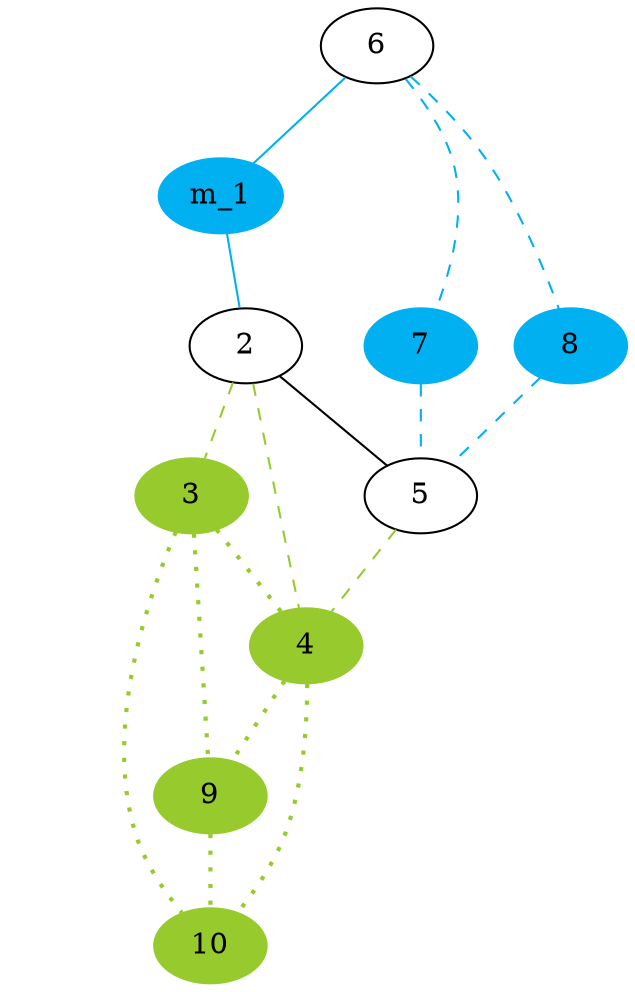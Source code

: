 graph G
{
6--1[color=transparent];
1--2[color=transparent];
1[color=transparent, fontcolor=transparent];
6--m_1 [color="#01B0F0"];
m_1--2[color="#01B0F0"];
m_1[color="#01B0F0", style="filled"];
6--11[color=transparent];
11--2[color=transparent];
11[color=transparent, fontcolor=transparent];
6--7[color="#01B0F0", style=dashed];
7--5[color="#01B0F0", style=dashed];
6--8[color="#01B0F0", style=dashed];
6[fontcolor=black, color=black];
8--5[color="#01B0F0", style=dashed];
2--3[color="#96CA2D", style=dashed];
2--4[color="#96CA2D", style=dashed];
2--5[color=black];
2[fontcolor=black, color=black];
5--4[color="#96CA2D", style=dashed];
7 [color="#01B0F0", style="filled"];
5 [fontcolor=black, color=black];
8 [color="#01B0F0", style="filled"];
3--4[style ="dotted, bold", color="#96CA2D"];
3--9[style = "dotted, bold", color="#96CA2D"];
3--10[style = "dotted, bold", color="#96CA2D"];
4--10[style = "dotted, bold", color="#96CA2D"];
4--9[style = "dotted, bold", color="#96CA2D"];
9--10[style = "dotted, bold", color="#96CA2D"];
3 [color="#96CA2D"][style = "filled"];
4 [color= "#96CA2D"][style = "filled"];
9 [color= "#96CA2D"][style = "filled"];
10 [color= "#96CA2D"][style = "filled"];
}